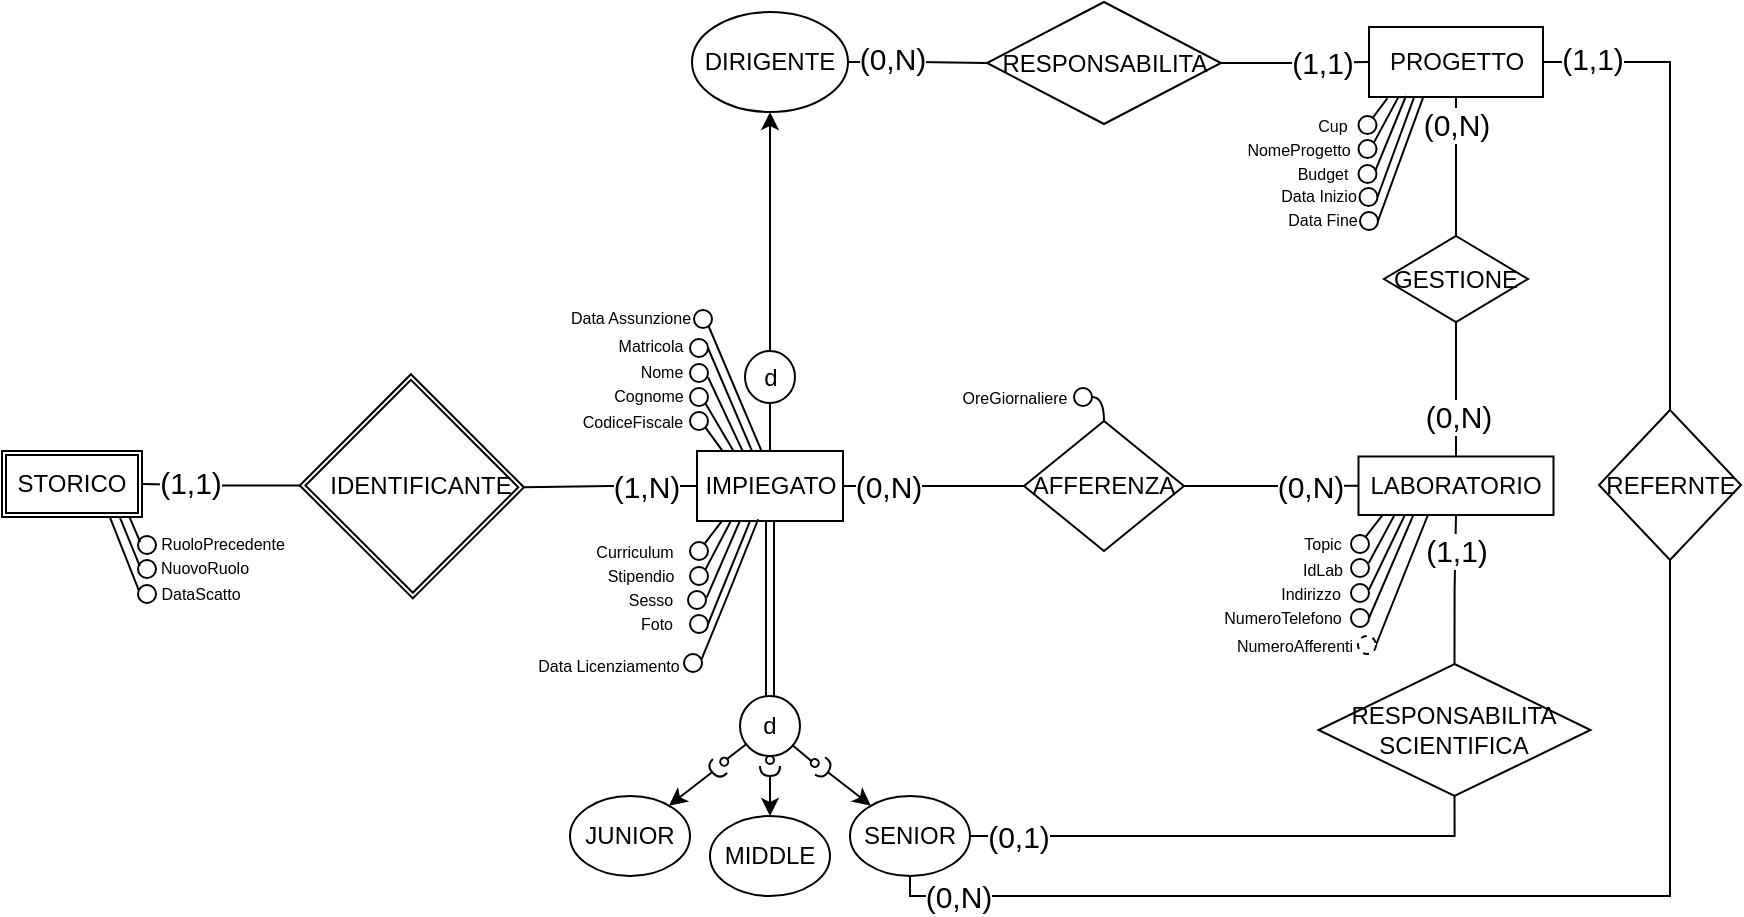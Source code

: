<mxfile version="20.8.16" type="device"><diagram name="Pagina-1" id="U4WrI6fNyZuZjrdjDLC1"><mxGraphModel dx="934" dy="598" grid="0" gridSize="10" guides="0" tooltips="1" connect="1" arrows="1" fold="1" page="1" pageScale="1" pageWidth="1654" pageHeight="2336" background="none" math="0" shadow="0"><root><mxCell id="0"/><mxCell id="1" parent="0"/><mxCell id="TmsTmUXtEc_PQenwjPBR-1" value="" style="edgeStyle=orthogonalEdgeStyle;rounded=0;orthogonalLoop=1;jettySize=auto;html=1;endArrow=none;endFill=0;exitX=0;exitY=0.5;exitDx=0;exitDy=0;labelBackgroundColor=none;fontColor=default;entryX=1;entryY=0;entryDx=0;entryDy=0;" parent="1" source="TmsTmUXtEc_PQenwjPBR-46" target="TmsTmUXtEc_PQenwjPBR-113" edge="1"><mxGeometry relative="1" as="geometry"><mxPoint x="684" y="574.5" as="sourcePoint"/><mxPoint x="594.963" y="575.917" as="targetPoint"/></mxGeometry></mxCell><mxCell id="sHf85adZFok0IFwnx5UR-2" value="&lt;font style=&quot;font-size: 15px;&quot;&gt;(1,N)&lt;/font&gt;" style="edgeLabel;html=1;align=center;verticalAlign=middle;resizable=0;points=[];" parent="TmsTmUXtEc_PQenwjPBR-1" vertex="1" connectable="0"><mxGeometry x="-0.414" relative="1" as="geometry"><mxPoint as="offset"/></mxGeometry></mxCell><mxCell id="TmsTmUXtEc_PQenwjPBR-3" value="" style="edgeStyle=orthogonalEdgeStyle;rounded=0;orthogonalLoop=1;jettySize=auto;html=1;endArrow=none;endFill=0;endSize=6;jumpStyle=none;align=center;exitX=1;exitY=0.5;exitDx=0;exitDy=0;labelBackgroundColor=none;fontColor=default;" parent="1" source="TmsTmUXtEc_PQenwjPBR-46" target="TmsTmUXtEc_PQenwjPBR-17" edge="1"><mxGeometry relative="1" as="geometry"><mxPoint x="764" y="574.5" as="sourcePoint"/></mxGeometry></mxCell><mxCell id="sHf85adZFok0IFwnx5UR-3" value="&lt;font style=&quot;font-size: 15px;&quot;&gt;(0,N)&lt;/font&gt;" style="edgeLabel;html=1;align=center;verticalAlign=middle;resizable=0;points=[];" parent="TmsTmUXtEc_PQenwjPBR-3" vertex="1" connectable="0"><mxGeometry x="-0.58" y="1" relative="1" as="geometry"><mxPoint x="3" y="1" as="offset"/></mxGeometry></mxCell><mxCell id="TmsTmUXtEc_PQenwjPBR-5" value="" style="edgeStyle=orthogonalEdgeStyle;rounded=0;orthogonalLoop=1;jettySize=auto;html=1;endArrow=none;endFill=0;exitX=0.5;exitY=0;exitDx=0;exitDy=0;labelBackgroundColor=none;fontColor=default;" parent="1" source="TmsTmUXtEc_PQenwjPBR-47" target="TmsTmUXtEc_PQenwjPBR-26" edge="1"><mxGeometry relative="1" as="geometry"><mxPoint x="1067" y="540.5" as="sourcePoint"/></mxGeometry></mxCell><mxCell id="B2pStf6uUCOA6cXlNcLJ-6" value="(0,N)" style="edgeLabel;html=1;align=center;verticalAlign=middle;resizable=0;points=[];fontSize=15;" parent="TmsTmUXtEc_PQenwjPBR-5" vertex="1" connectable="0"><mxGeometry x="-0.381" y="-1" relative="1" as="geometry"><mxPoint as="offset"/></mxGeometry></mxCell><mxCell id="TmsTmUXtEc_PQenwjPBR-6" value="" style="edgeStyle=orthogonalEdgeStyle;rounded=0;orthogonalLoop=1;jettySize=auto;html=1;endArrow=none;endFill=0;startArrow=none;startFill=0;shape=link;entryX=0.5;entryY=1;entryDx=0;entryDy=0;labelBackgroundColor=none;fontColor=default;" parent="1" source="TmsTmUXtEc_PQenwjPBR-9" target="TmsTmUXtEc_PQenwjPBR-46" edge="1"><mxGeometry relative="1" as="geometry"><mxPoint x="724" y="604.5" as="targetPoint"/></mxGeometry></mxCell><mxCell id="TmsTmUXtEc_PQenwjPBR-7" value="" style="rounded=0;orthogonalLoop=1;jettySize=auto;html=1;entryX=0;entryY=0.5;entryDx=0;entryDy=0;entryPerimeter=0;endArrow=none;endFill=0;labelBackgroundColor=none;fontColor=default;" parent="1" source="TmsTmUXtEc_PQenwjPBR-9" target="TmsTmUXtEc_PQenwjPBR-19" edge="1"><mxGeometry relative="1" as="geometry"/></mxCell><mxCell id="TmsTmUXtEc_PQenwjPBR-8" value="" style="rounded=0;orthogonalLoop=1;jettySize=auto;html=1;entryX=0;entryY=0.5;entryDx=0;entryDy=0;entryPerimeter=0;endArrow=none;endFill=0;labelBackgroundColor=none;fontColor=default;" parent="1" source="TmsTmUXtEc_PQenwjPBR-9" target="TmsTmUXtEc_PQenwjPBR-21" edge="1"><mxGeometry relative="1" as="geometry"/></mxCell><mxCell id="TmsTmUXtEc_PQenwjPBR-9" value="d" style="ellipse;whiteSpace=wrap;html=1;rounded=0;labelBackgroundColor=none;" parent="1" vertex="1"><mxGeometry x="709" y="681" width="30" height="30" as="geometry"/></mxCell><mxCell id="TmsTmUXtEc_PQenwjPBR-10" value="JUNIOR" style="ellipse;whiteSpace=wrap;html=1;rounded=0;labelBackgroundColor=none;" parent="1" vertex="1"><mxGeometry x="624" y="731" width="60" height="40" as="geometry"/></mxCell><mxCell id="TmsTmUXtEc_PQenwjPBR-11" value="MIDDLE" style="ellipse;whiteSpace=wrap;html=1;rounded=0;labelBackgroundColor=none;" parent="1" vertex="1"><mxGeometry x="694" y="741" width="60" height="40" as="geometry"/></mxCell><mxCell id="TmsTmUXtEc_PQenwjPBR-12" value="SENIOR" style="ellipse;whiteSpace=wrap;html=1;rounded=0;labelBackgroundColor=none;" parent="1" vertex="1"><mxGeometry x="764" y="731" width="60" height="40" as="geometry"/></mxCell><mxCell id="TmsTmUXtEc_PQenwjPBR-13" value="" style="edgeStyle=orthogonalEdgeStyle;rounded=0;orthogonalLoop=1;jettySize=auto;html=1;endArrow=none;endFill=0;entryX=1;entryY=0.5;entryDx=0;entryDy=0;labelBackgroundColor=none;fontColor=default;exitX=0;exitY=1;exitDx=0;exitDy=0;" parent="1" source="TmsTmUXtEc_PQenwjPBR-113" target="TmsTmUXtEc_PQenwjPBR-112" edge="1"><mxGeometry relative="1" as="geometry"><mxPoint x="433.0" y="576" as="targetPoint"/><mxPoint x="525.037" y="575.917" as="sourcePoint"/></mxGeometry></mxCell><mxCell id="sHf85adZFok0IFwnx5UR-1" value="&lt;font style=&quot;font-size: 15px;&quot;&gt;(1,1)&lt;/font&gt;" style="edgeLabel;html=1;align=center;verticalAlign=middle;resizable=0;points=[];" parent="TmsTmUXtEc_PQenwjPBR-13" vertex="1" connectable="0"><mxGeometry x="0.405" y="-1" relative="1" as="geometry"><mxPoint as="offset"/></mxGeometry></mxCell><mxCell id="TmsTmUXtEc_PQenwjPBR-15" value="" style="edgeStyle=orthogonalEdgeStyle;rounded=0;orthogonalLoop=1;jettySize=auto;html=1;endArrow=none;endFill=0;entryX=0;entryY=0.5;entryDx=0;entryDy=0;exitX=1;exitY=0.5;exitDx=0;exitDy=0;labelBackgroundColor=none;fontColor=default;" parent="1" source="TmsTmUXtEc_PQenwjPBR-17" target="TmsTmUXtEc_PQenwjPBR-47" edge="1"><mxGeometry relative="1" as="geometry"><mxPoint x="1063.5" y="575.5" as="targetPoint"/></mxGeometry></mxCell><mxCell id="TmsTmUXtEc_PQenwjPBR-16" value="(0,N)" style="edgeLabel;html=1;align=center;verticalAlign=middle;resizable=0;points=[];fontSize=15;" parent="TmsTmUXtEc_PQenwjPBR-15" vertex="1" connectable="0"><mxGeometry x="0.565" relative="1" as="geometry"><mxPoint x="-6" as="offset"/></mxGeometry></mxCell><mxCell id="TmsTmUXtEc_PQenwjPBR-17" value="AFFERENZA" style="rhombus;whiteSpace=wrap;html=1;rounded=0;labelBackgroundColor=none;" parent="1" vertex="1"><mxGeometry x="851" y="543.5" width="80" height="65" as="geometry"/></mxCell><mxCell id="TmsTmUXtEc_PQenwjPBR-18" value="" style="rounded=0;orthogonalLoop=1;jettySize=auto;html=1;labelBackgroundColor=none;fontColor=default;" parent="1" source="TmsTmUXtEc_PQenwjPBR-19" target="TmsTmUXtEc_PQenwjPBR-12" edge="1"><mxGeometry relative="1" as="geometry"/></mxCell><mxCell id="TmsTmUXtEc_PQenwjPBR-19" value="" style="shape=providedRequiredInterface;html=1;verticalLabelPosition=bottom;rotation=30;rounded=0;labelBackgroundColor=none;" parent="1" vertex="1"><mxGeometry x="744" y="711" width="10" height="10" as="geometry"/></mxCell><mxCell id="TmsTmUXtEc_PQenwjPBR-20" value="" style="rounded=0;orthogonalLoop=1;jettySize=auto;html=1;labelBackgroundColor=none;fontColor=default;" parent="1" source="TmsTmUXtEc_PQenwjPBR-21" target="TmsTmUXtEc_PQenwjPBR-10" edge="1"><mxGeometry relative="1" as="geometry"/></mxCell><mxCell id="TmsTmUXtEc_PQenwjPBR-21" value="" style="shape=providedRequiredInterface;html=1;verticalLabelPosition=bottom;rotation=135;rounded=0;labelBackgroundColor=none;" parent="1" vertex="1"><mxGeometry x="694" y="711" width="10" height="10" as="geometry"/></mxCell><mxCell id="TmsTmUXtEc_PQenwjPBR-22" value="" style="shape=providedRequiredInterface;html=1;verticalLabelPosition=bottom;rotation=90;rounded=0;labelBackgroundColor=none;" parent="1" vertex="1"><mxGeometry x="719" y="711" width="10" height="10" as="geometry"/></mxCell><mxCell id="TmsTmUXtEc_PQenwjPBR-23" value="" style="endArrow=none;html=1;rounded=0;entryX=0.5;entryY=1;entryDx=0;entryDy=0;exitX=0;exitY=0.5;exitDx=0;exitDy=0;exitPerimeter=0;labelBackgroundColor=none;fontColor=default;" parent="1" source="TmsTmUXtEc_PQenwjPBR-22" target="TmsTmUXtEc_PQenwjPBR-9" edge="1"><mxGeometry width="50" height="50" relative="1" as="geometry"><mxPoint x="704" y="791" as="sourcePoint"/><mxPoint x="754" y="741" as="targetPoint"/></mxGeometry></mxCell><mxCell id="TmsTmUXtEc_PQenwjPBR-24" value="" style="endArrow=classic;html=1;rounded=0;exitX=1;exitY=0.5;exitDx=0;exitDy=0;exitPerimeter=0;entryX=0.5;entryY=0;entryDx=0;entryDy=0;labelBackgroundColor=none;fontColor=default;" parent="1" source="TmsTmUXtEc_PQenwjPBR-22" target="TmsTmUXtEc_PQenwjPBR-11" edge="1"><mxGeometry width="50" height="50" relative="1" as="geometry"><mxPoint x="704" y="791" as="sourcePoint"/><mxPoint x="754" y="741" as="targetPoint"/></mxGeometry></mxCell><mxCell id="TmsTmUXtEc_PQenwjPBR-25" value="" style="edgeStyle=orthogonalEdgeStyle;rounded=0;orthogonalLoop=1;jettySize=auto;html=1;endArrow=none;endFill=0;entryX=0.5;entryY=1;entryDx=0;entryDy=0;labelBackgroundColor=none;fontColor=default;" parent="1" source="TmsTmUXtEc_PQenwjPBR-26" target="TmsTmUXtEc_PQenwjPBR-48" edge="1"><mxGeometry relative="1" as="geometry"><mxPoint x="1067" y="395" as="targetPoint"/></mxGeometry></mxCell><mxCell id="B2pStf6uUCOA6cXlNcLJ-3" value="(0,N)" style="edgeLabel;html=1;align=center;verticalAlign=middle;resizable=0;points=[];fontSize=15;" parent="TmsTmUXtEc_PQenwjPBR-25" vertex="1" connectable="0"><mxGeometry x="0.606" relative="1" as="geometry"><mxPoint as="offset"/></mxGeometry></mxCell><mxCell id="TmsTmUXtEc_PQenwjPBR-26" value="GESTIONE" style="rhombus;whiteSpace=wrap;html=1;rounded=0;labelBackgroundColor=none;" parent="1" vertex="1"><mxGeometry x="1031" y="451" width="72" height="43" as="geometry"/></mxCell><mxCell id="TmsTmUXtEc_PQenwjPBR-27" value="" style="edgeStyle=orthogonalEdgeStyle;orthogonalLoop=1;jettySize=auto;html=1;rounded=0;labelBackgroundColor=none;fontColor=default;" parent="1" source="TmsTmUXtEc_PQenwjPBR-28" target="TmsTmUXtEc_PQenwjPBR-32" edge="1"><mxGeometry relative="1" as="geometry"/></mxCell><mxCell id="TmsTmUXtEc_PQenwjPBR-28" value="d" style="ellipse;whiteSpace=wrap;html=1;rounded=0;labelBackgroundColor=none;" parent="1" vertex="1"><mxGeometry x="711.5" y="508.5" width="25" height="26" as="geometry"/></mxCell><mxCell id="TmsTmUXtEc_PQenwjPBR-29" value="" style="endArrow=none;html=1;exitX=0.5;exitY=0;exitDx=0;exitDy=0;entryX=0.5;entryY=1;entryDx=0;entryDy=0;rounded=0;labelBackgroundColor=none;fontColor=default;" parent="1" source="TmsTmUXtEc_PQenwjPBR-46" target="TmsTmUXtEc_PQenwjPBR-28" edge="1"><mxGeometry width="50" height="50" relative="1" as="geometry"><mxPoint x="724" y="544.5" as="sourcePoint"/><mxPoint x="811" y="459.5" as="targetPoint"/></mxGeometry></mxCell><mxCell id="TmsTmUXtEc_PQenwjPBR-30" value="" style="edgeStyle=orthogonalEdgeStyle;orthogonalLoop=1;jettySize=auto;html=1;endArrow=none;endFill=0;rounded=0;labelBackgroundColor=none;fontColor=default;" parent="1" source="TmsTmUXtEc_PQenwjPBR-32" target="TmsTmUXtEc_PQenwjPBR-35" edge="1"><mxGeometry relative="1" as="geometry"/></mxCell><mxCell id="TmsTmUXtEc_PQenwjPBR-31" value="(0,N)" style="edgeLabel;html=1;align=center;verticalAlign=middle;resizable=0;points=[];fontSize=15;" parent="TmsTmUXtEc_PQenwjPBR-30" vertex="1" connectable="0"><mxGeometry x="-0.792" y="2" relative="1" as="geometry"><mxPoint x="14" as="offset"/></mxGeometry></mxCell><mxCell id="TmsTmUXtEc_PQenwjPBR-32" value="DIRIGENTE" style="ellipse;whiteSpace=wrap;html=1;rounded=0;labelBackgroundColor=none;" parent="1" vertex="1"><mxGeometry x="685" y="339" width="78" height="50" as="geometry"/></mxCell><mxCell id="TmsTmUXtEc_PQenwjPBR-33" value="" style="edgeStyle=orthogonalEdgeStyle;orthogonalLoop=1;jettySize=auto;html=1;endArrow=none;endFill=0;entryX=0;entryY=0.5;entryDx=0;entryDy=0;rounded=0;labelBackgroundColor=none;fontColor=default;" parent="1" source="TmsTmUXtEc_PQenwjPBR-35" target="TmsTmUXtEc_PQenwjPBR-48" edge="1"><mxGeometry relative="1" as="geometry"><mxPoint x="1068.5" y="365" as="targetPoint"/></mxGeometry></mxCell><mxCell id="TmsTmUXtEc_PQenwjPBR-34" value="(1,1)" style="edgeLabel;html=1;align=center;verticalAlign=middle;resizable=0;points=[];fontSize=15;" parent="TmsTmUXtEc_PQenwjPBR-33" vertex="1" connectable="0"><mxGeometry x="0.546" y="1" relative="1" as="geometry"><mxPoint x="-7" y="1" as="offset"/></mxGeometry></mxCell><mxCell id="TmsTmUXtEc_PQenwjPBR-35" value="RESPONSABILITA" style="rhombus;whiteSpace=wrap;html=1;rounded=0;labelBackgroundColor=none;" parent="1" vertex="1"><mxGeometry x="832.5" y="334" width="117" height="61" as="geometry"/></mxCell><mxCell id="TmsTmUXtEc_PQenwjPBR-36" value="REFERNTE" style="rhombus;whiteSpace=wrap;html=1;rounded=0;labelBackgroundColor=none;" parent="1" vertex="1"><mxGeometry x="1138.5" y="538" width="71" height="75" as="geometry"/></mxCell><mxCell id="TmsTmUXtEc_PQenwjPBR-37" value="" style="endArrow=none;html=1;exitX=0.5;exitY=1;exitDx=0;exitDy=0;entryX=0.5;entryY=1;entryDx=0;entryDy=0;edgeStyle=orthogonalEdgeStyle;rounded=0;labelBackgroundColor=none;fontColor=default;" parent="1" source="TmsTmUXtEc_PQenwjPBR-12" target="TmsTmUXtEc_PQenwjPBR-36" edge="1"><mxGeometry width="50" height="50" relative="1" as="geometry"><mxPoint x="825" y="761.5" as="sourcePoint"/><mxPoint x="875" y="711.5" as="targetPoint"/></mxGeometry></mxCell><mxCell id="TmsTmUXtEc_PQenwjPBR-38" value="(0,N)" style="edgeLabel;html=1;align=center;verticalAlign=middle;resizable=0;points=[];fontSize=15;" parent="TmsTmUXtEc_PQenwjPBR-37" vertex="1" connectable="0"><mxGeometry x="-0.904" y="1" relative="1" as="geometry"><mxPoint x="7" y="1" as="offset"/></mxGeometry></mxCell><mxCell id="TmsTmUXtEc_PQenwjPBR-39" value="" style="endArrow=none;html=1;exitX=0.5;exitY=0;exitDx=0;exitDy=0;entryX=1;entryY=0.5;entryDx=0;entryDy=0;edgeStyle=orthogonalEdgeStyle;rounded=0;labelBackgroundColor=none;fontColor=default;" parent="1" source="TmsTmUXtEc_PQenwjPBR-36" target="TmsTmUXtEc_PQenwjPBR-48" edge="1"><mxGeometry width="50" height="50" relative="1" as="geometry"><mxPoint x="1175" y="471.5" as="sourcePoint"/><mxPoint x="1107" y="345.5" as="targetPoint"/></mxGeometry></mxCell><mxCell id="TmsTmUXtEc_PQenwjPBR-40" value="(1,1)" style="edgeLabel;html=1;align=center;verticalAlign=middle;resizable=0;points=[];fontSize=15;" parent="TmsTmUXtEc_PQenwjPBR-39" vertex="1" connectable="0"><mxGeometry x="0.884" y="-1" relative="1" as="geometry"><mxPoint x="10" y="-1" as="offset"/></mxGeometry></mxCell><mxCell id="TmsTmUXtEc_PQenwjPBR-41" value="" style="endArrow=none;html=1;exitX=1;exitY=0.5;exitDx=0;exitDy=0;entryX=0.5;entryY=1;entryDx=0;entryDy=0;edgeStyle=orthogonalEdgeStyle;rounded=0;labelBackgroundColor=none;fontColor=default;" parent="1" source="TmsTmUXtEc_PQenwjPBR-12" target="TmsTmUXtEc_PQenwjPBR-43" edge="1"><mxGeometry width="50" height="50" relative="1" as="geometry"><mxPoint x="938" y="733" as="sourcePoint"/><mxPoint x="982" y="748" as="targetPoint"/></mxGeometry></mxCell><mxCell id="TmsTmUXtEc_PQenwjPBR-42" value="(0,1)" style="edgeLabel;html=1;align=center;verticalAlign=middle;resizable=0;points=[];fontSize=15;" parent="TmsTmUXtEc_PQenwjPBR-41" vertex="1" connectable="0"><mxGeometry x="-0.898" y="-2" relative="1" as="geometry"><mxPoint x="10" y="-2" as="offset"/></mxGeometry></mxCell><mxCell id="TmsTmUXtEc_PQenwjPBR-43" value="RESPONSABILITA&lt;br&gt;SCIENTIFICA" style="rhombus;whiteSpace=wrap;html=1;rounded=0;labelBackgroundColor=none;" parent="1" vertex="1"><mxGeometry x="998.25" y="665" width="136" height="66" as="geometry"/></mxCell><mxCell id="TmsTmUXtEc_PQenwjPBR-44" value="" style="endArrow=none;html=1;entryX=0.5;entryY=1;entryDx=0;entryDy=0;exitX=0.5;exitY=0;exitDx=0;exitDy=0;edgeStyle=orthogonalEdgeStyle;rounded=0;labelBackgroundColor=none;fontColor=default;" parent="1" source="TmsTmUXtEc_PQenwjPBR-43" target="TmsTmUXtEc_PQenwjPBR-47" edge="1"><mxGeometry width="50" height="50" relative="1" as="geometry"><mxPoint x="927" y="704.5" as="sourcePoint"/><mxPoint x="1067" y="610.5" as="targetPoint"/></mxGeometry></mxCell><mxCell id="B2pStf6uUCOA6cXlNcLJ-5" value="(1,1)" style="edgeLabel;html=1;align=center;verticalAlign=middle;resizable=0;points=[];fontSize=15;" parent="TmsTmUXtEc_PQenwjPBR-44" vertex="1" connectable="0"><mxGeometry x="0.542" relative="1" as="geometry"><mxPoint as="offset"/></mxGeometry></mxCell><mxCell id="TmsTmUXtEc_PQenwjPBR-46" value="IMPIEGATO" style="rounded=0;whiteSpace=wrap;html=1;labelBackgroundColor=none;" parent="1" vertex="1"><mxGeometry x="687.5" y="558.5" width="73" height="35" as="geometry"/></mxCell><mxCell id="TmsTmUXtEc_PQenwjPBR-47" value="LABORATORIO" style="rounded=0;whiteSpace=wrap;html=1;labelBackgroundColor=none;" parent="1" vertex="1"><mxGeometry x="1018.25" y="561.25" width="97.5" height="29.25" as="geometry"/></mxCell><mxCell id="TmsTmUXtEc_PQenwjPBR-48" value="PROGETTO" style="rounded=0;whiteSpace=wrap;html=1;labelBackgroundColor=none;" parent="1" vertex="1"><mxGeometry x="1023.5" y="346.5" width="87" height="35" as="geometry"/></mxCell><mxCell id="TmsTmUXtEc_PQenwjPBR-49" value="" style="ellipse;whiteSpace=wrap;html=1;" parent="1" vertex="1"><mxGeometry x="684" y="604" width="9" height="9" as="geometry"/></mxCell><mxCell id="TmsTmUXtEc_PQenwjPBR-50" value="" style="ellipse;whiteSpace=wrap;html=1;" parent="1" vertex="1"><mxGeometry x="684" y="616.5" width="9" height="9" as="geometry"/></mxCell><mxCell id="TmsTmUXtEc_PQenwjPBR-51" value="" style="ellipse;whiteSpace=wrap;html=1;" parent="1" vertex="1"><mxGeometry x="683" y="628.5" width="9" height="9" as="geometry"/></mxCell><mxCell id="TmsTmUXtEc_PQenwjPBR-52" value="" style="ellipse;whiteSpace=wrap;html=1;" parent="1" vertex="1"><mxGeometry x="684" y="640.5" width="9" height="9" as="geometry"/></mxCell><mxCell id="TmsTmUXtEc_PQenwjPBR-53" value="" style="ellipse;whiteSpace=wrap;html=1;" parent="1" vertex="1"><mxGeometry x="684" y="502.5" width="9" height="9" as="geometry"/></mxCell><mxCell id="TmsTmUXtEc_PQenwjPBR-54" value="" style="ellipse;whiteSpace=wrap;html=1;" parent="1" vertex="1"><mxGeometry x="684" y="515" width="9" height="9" as="geometry"/></mxCell><mxCell id="TmsTmUXtEc_PQenwjPBR-55" value="" style="ellipse;whiteSpace=wrap;html=1;" parent="1" vertex="1"><mxGeometry x="684" y="527" width="9" height="9" as="geometry"/></mxCell><mxCell id="TmsTmUXtEc_PQenwjPBR-56" value="" style="ellipse;whiteSpace=wrap;html=1;" parent="1" vertex="1"><mxGeometry x="684" y="539" width="9" height="9" as="geometry"/></mxCell><mxCell id="TmsTmUXtEc_PQenwjPBR-57" value="" style="endArrow=none;html=1;rounded=0;entryX=0.174;entryY=0.99;entryDx=0;entryDy=0;entryPerimeter=0;" parent="1" source="TmsTmUXtEc_PQenwjPBR-49" target="TmsTmUXtEc_PQenwjPBR-46" edge="1"><mxGeometry width="50" height="50" relative="1" as="geometry"><mxPoint x="693" y="658.5" as="sourcePoint"/><mxPoint x="763.711" y="608.5" as="targetPoint"/></mxGeometry></mxCell><mxCell id="TmsTmUXtEc_PQenwjPBR-58" value="" style="endArrow=none;html=1;rounded=0;exitX=1;exitY=0;exitDx=0;exitDy=0;entryX=0.23;entryY=1.007;entryDx=0;entryDy=0;entryPerimeter=0;" parent="1" source="TmsTmUXtEc_PQenwjPBR-50" target="TmsTmUXtEc_PQenwjPBR-46" edge="1"><mxGeometry width="50" height="50" relative="1" as="geometry"><mxPoint x="704" y="623.5" as="sourcePoint"/><mxPoint x="754" y="573.5" as="targetPoint"/></mxGeometry></mxCell><mxCell id="TmsTmUXtEc_PQenwjPBR-59" value="" style="endArrow=none;html=1;rounded=0;exitX=1.035;exitY=0.368;exitDx=0;exitDy=0;exitPerimeter=0;entryX=0.293;entryY=1.001;entryDx=0;entryDy=0;entryPerimeter=0;" parent="1" source="TmsTmUXtEc_PQenwjPBR-51" target="TmsTmUXtEc_PQenwjPBR-46" edge="1"><mxGeometry width="50" height="50" relative="1" as="geometry"><mxPoint x="704" y="623.5" as="sourcePoint"/><mxPoint x="754" y="573.5" as="targetPoint"/></mxGeometry></mxCell><mxCell id="TmsTmUXtEc_PQenwjPBR-60" value="" style="endArrow=none;html=1;rounded=0;exitX=1;exitY=0.5;exitDx=0;exitDy=0;entryX=0.366;entryY=0.987;entryDx=0;entryDy=0;entryPerimeter=0;" parent="1" source="TmsTmUXtEc_PQenwjPBR-52" target="TmsTmUXtEc_PQenwjPBR-46" edge="1"><mxGeometry width="50" height="50" relative="1" as="geometry"><mxPoint x="692" y="624.5" as="sourcePoint"/><mxPoint x="742" y="574.5" as="targetPoint"/></mxGeometry></mxCell><mxCell id="TmsTmUXtEc_PQenwjPBR-61" value="" style="endArrow=none;html=1;rounded=0;exitX=0.172;exitY=-0.01;exitDx=0;exitDy=0;exitPerimeter=0;entryX=1;entryY=1;entryDx=0;entryDy=0;" parent="1" source="TmsTmUXtEc_PQenwjPBR-46" target="TmsTmUXtEc_PQenwjPBR-56" edge="1"><mxGeometry width="50" height="50" relative="1" as="geometry"><mxPoint x="692" y="571.5" as="sourcePoint"/><mxPoint x="742" y="521.5" as="targetPoint"/></mxGeometry></mxCell><mxCell id="TmsTmUXtEc_PQenwjPBR-62" value="" style="endArrow=none;html=1;rounded=0;exitX=1;exitY=1;exitDx=0;exitDy=0;entryX=0.25;entryY=0;entryDx=0;entryDy=0;" parent="1" source="TmsTmUXtEc_PQenwjPBR-55" target="TmsTmUXtEc_PQenwjPBR-46" edge="1"><mxGeometry width="50" height="50" relative="1" as="geometry"><mxPoint x="688" y="575.5" as="sourcePoint"/><mxPoint x="706" y="555.5" as="targetPoint"/></mxGeometry></mxCell><mxCell id="TmsTmUXtEc_PQenwjPBR-63" value="" style="endArrow=none;html=1;rounded=0;entryX=0.311;entryY=-0.006;entryDx=0;entryDy=0;entryPerimeter=0;exitX=1.003;exitY=0.738;exitDx=0;exitDy=0;exitPerimeter=0;" parent="1" source="TmsTmUXtEc_PQenwjPBR-54" target="TmsTmUXtEc_PQenwjPBR-46" edge="1"><mxGeometry width="50" height="50" relative="1" as="geometry"><mxPoint x="693" y="569.5" as="sourcePoint"/><mxPoint x="763.711" y="519.5" as="targetPoint"/></mxGeometry></mxCell><mxCell id="TmsTmUXtEc_PQenwjPBR-64" value="" style="endArrow=none;html=1;rounded=0;entryX=0.378;entryY=0.006;entryDx=0;entryDy=0;entryPerimeter=0;exitX=1;exitY=0.5;exitDx=0;exitDy=0;" parent="1" source="TmsTmUXtEc_PQenwjPBR-53" target="TmsTmUXtEc_PQenwjPBR-46" edge="1"><mxGeometry width="50" height="50" relative="1" as="geometry"><mxPoint x="693" y="557" as="sourcePoint"/><mxPoint x="763.711" y="507" as="targetPoint"/></mxGeometry></mxCell><mxCell id="TmsTmUXtEc_PQenwjPBR-65" value="&lt;font style=&quot;font-size: 8px;&quot;&gt;Nome&lt;/font&gt;" style="text;html=1;strokeColor=none;fillColor=none;align=center;verticalAlign=middle;whiteSpace=wrap;rounded=0;fontSize=10;" parent="1" vertex="1"><mxGeometry x="650" y="510" width="40" height="15" as="geometry"/></mxCell><mxCell id="TmsTmUXtEc_PQenwjPBR-66" value="Cognome" style="text;html=1;align=center;verticalAlign=middle;resizable=0;points=[];autosize=1;strokeColor=none;fillColor=none;fontSize=8;" parent="1" vertex="1"><mxGeometry x="636" y="520" width="53" height="22" as="geometry"/></mxCell><mxCell id="TmsTmUXtEc_PQenwjPBR-67" value="CodiceFiscale" style="text;html=1;align=center;verticalAlign=middle;resizable=0;points=[];autosize=1;strokeColor=none;fillColor=none;fontSize=8;" parent="1" vertex="1"><mxGeometry x="621" y="533" width="68" height="22" as="geometry"/></mxCell><mxCell id="TmsTmUXtEc_PQenwjPBR-69" value="Curriculum" style="text;html=1;align=center;verticalAlign=middle;resizable=0;points=[];autosize=1;strokeColor=none;fillColor=none;fontSize=8;" parent="1" vertex="1"><mxGeometry x="627" y="597.5" width="57" height="22" as="geometry"/></mxCell><mxCell id="TmsTmUXtEc_PQenwjPBR-70" value="Stipendio" style="text;html=1;align=center;verticalAlign=middle;resizable=0;points=[];autosize=1;strokeColor=none;fillColor=none;fontSize=8;" parent="1" vertex="1"><mxGeometry x="633" y="610" width="51" height="22" as="geometry"/></mxCell><mxCell id="TmsTmUXtEc_PQenwjPBR-71" value="Sesso" style="text;html=1;align=center;verticalAlign=middle;resizable=0;points=[];autosize=1;strokeColor=none;fillColor=none;fontSize=8;" parent="1" vertex="1"><mxGeometry x="644" y="622" width="40" height="22" as="geometry"/></mxCell><mxCell id="TmsTmUXtEc_PQenwjPBR-72" value="Foto" style="text;html=1;align=center;verticalAlign=middle;resizable=0;points=[];autosize=1;strokeColor=none;fillColor=none;fontSize=8;" parent="1" vertex="1"><mxGeometry x="650" y="634" width="34" height="22" as="geometry"/></mxCell><mxCell id="TmsTmUXtEc_PQenwjPBR-82" value="" style="ellipse;whiteSpace=wrap;html=1;" parent="1" vertex="1"><mxGeometry x="408" y="625.5" width="9" height="9" as="geometry"/></mxCell><mxCell id="TmsTmUXtEc_PQenwjPBR-84" value="" style="ellipse;whiteSpace=wrap;html=1;" parent="1" vertex="1"><mxGeometry x="408" y="601" width="9" height="9" as="geometry"/></mxCell><mxCell id="TmsTmUXtEc_PQenwjPBR-85" value="" style="ellipse;whiteSpace=wrap;html=1;" parent="1" vertex="1"><mxGeometry x="408" y="613" width="9" height="9" as="geometry"/></mxCell><mxCell id="TmsTmUXtEc_PQenwjPBR-88" value="" style="endArrow=none;html=1;rounded=0;fontSize=8;exitX=0.123;exitY=0.336;exitDx=0;exitDy=0;exitPerimeter=0;entryX=0.91;entryY=0.997;entryDx=0;entryDy=0;entryPerimeter=0;" parent="1" source="TmsTmUXtEc_PQenwjPBR-84" target="TmsTmUXtEc_PQenwjPBR-112" edge="1"><mxGeometry width="50" height="50" relative="1" as="geometry"><mxPoint x="420" y="622.5" as="sourcePoint"/><mxPoint x="402.344" y="591.808" as="targetPoint"/></mxGeometry></mxCell><mxCell id="TmsTmUXtEc_PQenwjPBR-89" value="" style="endArrow=none;html=1;rounded=0;fontSize=8;exitX=0.099;exitY=0.336;exitDx=0;exitDy=0;exitPerimeter=0;entryX=0.834;entryY=0.964;entryDx=0;entryDy=0;entryPerimeter=0;" parent="1" source="TmsTmUXtEc_PQenwjPBR-85" target="TmsTmUXtEc_PQenwjPBR-112" edge="1"><mxGeometry width="50" height="50" relative="1" as="geometry"><mxPoint x="337.289" y="667.5" as="sourcePoint"/><mxPoint x="394" y="594.5" as="targetPoint"/></mxGeometry></mxCell><mxCell id="TmsTmUXtEc_PQenwjPBR-92" value="RuoloPrecedente" style="text;html=1;align=center;verticalAlign=middle;resizable=0;points=[];autosize=1;strokeColor=none;fillColor=none;fontSize=8;" parent="1" vertex="1"><mxGeometry x="410" y="594" width="80" height="22" as="geometry"/></mxCell><mxCell id="TmsTmUXtEc_PQenwjPBR-94" value="" style="ellipse;whiteSpace=wrap;html=1;" parent="1" vertex="1"><mxGeometry x="1014.5" y="600.5" width="9" height="9" as="geometry"/></mxCell><mxCell id="TmsTmUXtEc_PQenwjPBR-95" value="" style="ellipse;whiteSpace=wrap;html=1;" parent="1" vertex="1"><mxGeometry x="1014.5" y="612.5" width="9" height="9" as="geometry"/></mxCell><mxCell id="TmsTmUXtEc_PQenwjPBR-96" value="" style="ellipse;whiteSpace=wrap;html=1;" parent="1" vertex="1"><mxGeometry x="1014.5" y="625" width="9" height="9" as="geometry"/></mxCell><mxCell id="TmsTmUXtEc_PQenwjPBR-97" value="" style="endArrow=none;html=1;rounded=0;fontSize=8;entryX=0.121;entryY=1.011;entryDx=0;entryDy=0;entryPerimeter=0;" parent="1" source="TmsTmUXtEc_PQenwjPBR-94" target="TmsTmUXtEc_PQenwjPBR-47" edge="1"><mxGeometry width="50" height="50" relative="1" as="geometry"><mxPoint x="1023.5" y="655" as="sourcePoint"/><mxPoint x="1094.211" y="605" as="targetPoint"/></mxGeometry></mxCell><mxCell id="TmsTmUXtEc_PQenwjPBR-98" value="" style="endArrow=none;html=1;rounded=0;fontSize=8;entryX=0.185;entryY=0.998;entryDx=0;entryDy=0;entryPerimeter=0;exitX=0.985;exitY=0.219;exitDx=0;exitDy=0;exitPerimeter=0;" parent="1" source="TmsTmUXtEc_PQenwjPBR-95" target="TmsTmUXtEc_PQenwjPBR-47" edge="1"><mxGeometry width="50" height="50" relative="1" as="geometry"><mxPoint x="1023.5" y="667" as="sourcePoint"/><mxPoint x="1094.211" y="617" as="targetPoint"/></mxGeometry></mxCell><mxCell id="TmsTmUXtEc_PQenwjPBR-99" value="" style="endArrow=none;html=1;rounded=0;fontSize=8;entryX=0.236;entryY=1.012;entryDx=0;entryDy=0;entryPerimeter=0;exitX=1;exitY=0.312;exitDx=0;exitDy=0;exitPerimeter=0;" parent="1" source="TmsTmUXtEc_PQenwjPBR-96" target="TmsTmUXtEc_PQenwjPBR-47" edge="1"><mxGeometry width="50" height="50" relative="1" as="geometry"><mxPoint x="1023.5" y="679.5" as="sourcePoint"/><mxPoint x="1094.211" y="629.5" as="targetPoint"/></mxGeometry></mxCell><mxCell id="TmsTmUXtEc_PQenwjPBR-100" value="Topic" style="text;html=1;align=center;verticalAlign=middle;resizable=0;points=[];autosize=1;strokeColor=none;fillColor=none;fontSize=8;" parent="1" vertex="1"><mxGeometry x="981.25" y="594" width="37" height="22" as="geometry"/></mxCell><mxCell id="TmsTmUXtEc_PQenwjPBR-101" value="IdLab" style="text;html=1;align=center;verticalAlign=middle;resizable=0;points=[];autosize=1;strokeColor=none;fillColor=none;fontSize=8;" parent="1" vertex="1"><mxGeometry x="980.75" y="606.5" width="38" height="22" as="geometry"/></mxCell><mxCell id="TmsTmUXtEc_PQenwjPBR-102" value="Indirizzo" style="text;html=1;align=center;verticalAlign=middle;resizable=0;points=[];autosize=1;strokeColor=none;fillColor=none;fontSize=8;" parent="1" vertex="1"><mxGeometry x="970.25" y="618.5" width="48" height="22" as="geometry"/></mxCell><mxCell id="TmsTmUXtEc_PQenwjPBR-103" value="" style="ellipse;whiteSpace=wrap;html=1;" parent="1" vertex="1"><mxGeometry x="1018.25" y="391" width="9" height="9" as="geometry"/></mxCell><mxCell id="TmsTmUXtEc_PQenwjPBR-104" value="" style="ellipse;whiteSpace=wrap;html=1;" parent="1" vertex="1"><mxGeometry x="1018.25" y="403" width="9" height="9" as="geometry"/></mxCell><mxCell id="TmsTmUXtEc_PQenwjPBR-105" value="" style="ellipse;whiteSpace=wrap;html=1;" parent="1" vertex="1"><mxGeometry x="1018.25" y="415.5" width="9" height="9" as="geometry"/></mxCell><mxCell id="TmsTmUXtEc_PQenwjPBR-106" value="" style="endArrow=none;html=1;rounded=0;fontSize=8;entryX=0.106;entryY=1.016;entryDx=0;entryDy=0;entryPerimeter=0;" parent="1" source="TmsTmUXtEc_PQenwjPBR-103" target="TmsTmUXtEc_PQenwjPBR-48" edge="1"><mxGeometry width="50" height="50" relative="1" as="geometry"><mxPoint x="1027.25" y="443.5" as="sourcePoint"/><mxPoint x="1097.961" y="393.5" as="targetPoint"/></mxGeometry></mxCell><mxCell id="TmsTmUXtEc_PQenwjPBR-107" value="" style="endArrow=none;html=1;rounded=0;fontSize=8;entryX=0.169;entryY=1.002;entryDx=0;entryDy=0;entryPerimeter=0;exitX=1;exitY=0;exitDx=0;exitDy=0;" parent="1" source="TmsTmUXtEc_PQenwjPBR-104" target="TmsTmUXtEc_PQenwjPBR-48" edge="1"><mxGeometry width="50" height="50" relative="1" as="geometry"><mxPoint x="1027.25" y="457.5" as="sourcePoint"/><mxPoint x="1097.961" y="407.5" as="targetPoint"/></mxGeometry></mxCell><mxCell id="TmsTmUXtEc_PQenwjPBR-108" value="" style="endArrow=none;html=1;rounded=0;fontSize=8;exitX=0.929;exitY=0.321;exitDx=0;exitDy=0;exitPerimeter=0;" parent="1" source="TmsTmUXtEc_PQenwjPBR-105" edge="1"><mxGeometry width="50" height="50" relative="1" as="geometry"><mxPoint x="1027.25" y="470" as="sourcePoint"/><mxPoint x="1042" y="381" as="targetPoint"/></mxGeometry></mxCell><mxCell id="TmsTmUXtEc_PQenwjPBR-109" value="Cup" style="text;html=1;align=center;verticalAlign=middle;resizable=0;points=[];autosize=1;strokeColor=none;fillColor=none;fontSize=8;" parent="1" vertex="1"><mxGeometry x="988" y="384.5" width="33" height="22" as="geometry"/></mxCell><mxCell id="TmsTmUXtEc_PQenwjPBR-110" value="NomeProgetto" style="text;html=1;align=center;verticalAlign=middle;resizable=0;points=[];autosize=1;strokeColor=none;fillColor=none;fontSize=8;" parent="1" vertex="1"><mxGeometry x="953" y="396.5" width="70" height="22" as="geometry"/></mxCell><mxCell id="TmsTmUXtEc_PQenwjPBR-111" value="Budget" style="text;html=1;align=center;verticalAlign=middle;resizable=0;points=[];autosize=1;strokeColor=none;fillColor=none;fontSize=8;" parent="1" vertex="1"><mxGeometry x="978" y="409" width="43" height="22" as="geometry"/></mxCell><mxCell id="TmsTmUXtEc_PQenwjPBR-112" value="STORICO" style="shape=ext;double=1;rounded=0;whiteSpace=wrap;html=1;" parent="1" vertex="1"><mxGeometry x="340" y="558.5" width="70" height="33" as="geometry"/></mxCell><mxCell id="TmsTmUXtEc_PQenwjPBR-113" value="" style="shape=ext;double=1;rounded=0;whiteSpace=wrap;html=1;rotation=45;" parent="1" vertex="1"><mxGeometry x="504.98" y="536.88" width="79.91" height="78.58" as="geometry"/></mxCell><mxCell id="TmsTmUXtEc_PQenwjPBR-114" value="IDENTIFICANTE" style="text;html=1;align=center;verticalAlign=middle;resizable=0;points=[];autosize=1;strokeColor=none;fillColor=none;" parent="1" vertex="1"><mxGeometry x="494" y="563.46" width="109" height="26" as="geometry"/></mxCell><mxCell id="6ilUNYuB6I9gc0GL-AcY-1" value="" style="ellipse;whiteSpace=wrap;html=1;" parent="1" vertex="1"><mxGeometry x="1014.5" y="637.5" width="9" height="9" as="geometry"/></mxCell><mxCell id="6ilUNYuB6I9gc0GL-AcY-3" value="" style="endArrow=none;html=1;rounded=0;exitX=1;exitY=0.5;exitDx=0;exitDy=0;entryX=0.281;entryY=1.001;entryDx=0;entryDy=0;entryPerimeter=0;" parent="1" source="6ilUNYuB6I9gc0GL-AcY-1" target="TmsTmUXtEc_PQenwjPBR-47" edge="1"><mxGeometry width="50" height="50" relative="1" as="geometry"><mxPoint x="996" y="674" as="sourcePoint"/><mxPoint x="1046" y="624" as="targetPoint"/></mxGeometry></mxCell><mxCell id="6ilUNYuB6I9gc0GL-AcY-4" value="&lt;font style=&quot;font-size: 8px;&quot;&gt;NumeroTelefono&lt;/font&gt;" style="text;html=1;align=center;verticalAlign=middle;resizable=0;points=[];autosize=1;strokeColor=none;fillColor=none;" parent="1" vertex="1"><mxGeometry x="941" y="628" width="77" height="26" as="geometry"/></mxCell><mxCell id="6ilUNYuB6I9gc0GL-AcY-5" value="" style="endArrow=none;html=1;rounded=0;fontSize=8;entryX=0.04;entryY=0.285;entryDx=0;entryDy=0;entryPerimeter=0;exitX=0.772;exitY=1.011;exitDx=0;exitDy=0;exitPerimeter=0;" parent="1" source="TmsTmUXtEc_PQenwjPBR-112" target="TmsTmUXtEc_PQenwjPBR-82" edge="1"><mxGeometry width="50" height="50" relative="1" as="geometry"><mxPoint x="391" y="638" as="sourcePoint"/><mxPoint x="441" y="588" as="targetPoint"/></mxGeometry></mxCell><mxCell id="w8Em2hE28wwRciK9D2hs-1" value="" style="ellipse;whiteSpace=wrap;html=1;" parent="1" vertex="1"><mxGeometry x="876" y="527" width="9" height="9" as="geometry"/></mxCell><mxCell id="w8Em2hE28wwRciK9D2hs-7" value="" style="endArrow=none;html=1;rounded=0;exitX=0.5;exitY=0;exitDx=0;exitDy=0;entryX=1;entryY=0.5;entryDx=0;entryDy=0;edgeStyle=orthogonalEdgeStyle;curved=1;" parent="1" source="TmsTmUXtEc_PQenwjPBR-17" target="w8Em2hE28wwRciK9D2hs-1" edge="1"><mxGeometry width="50" height="50" relative="1" as="geometry"><mxPoint x="866" y="559" as="sourcePoint"/><mxPoint x="916" y="509" as="targetPoint"/><Array as="points"><mxPoint x="891" y="532"/></Array></mxGeometry></mxCell><mxCell id="w8Em2hE28wwRciK9D2hs-10" value="&lt;span style=&quot;font-size: 8px;&quot;&gt;&lt;br&gt;&lt;/span&gt;" style="text;html=1;align=center;verticalAlign=middle;resizable=0;points=[];autosize=1;strokeColor=none;fillColor=none;" parent="1" vertex="1"><mxGeometry x="828" y="492" width="18" height="26" as="geometry"/></mxCell><mxCell id="w8Em2hE28wwRciK9D2hs-12" value="OreGiornaliere" style="text;html=1;align=center;verticalAlign=middle;resizable=0;points=[];autosize=1;strokeColor=none;fillColor=none;fontSize=8;" parent="1" vertex="1"><mxGeometry x="811" y="520.5" width="70" height="22" as="geometry"/></mxCell><mxCell id="lNG34ZmrvZGeBbu_coQ0-1" value="&lt;font style=&quot;font-size: 8px;&quot;&gt;NuovoRuolo&lt;/font&gt;" style="text;html=1;align=center;verticalAlign=middle;resizable=0;points=[];autosize=1;strokeColor=none;fillColor=none;" parent="1" vertex="1"><mxGeometry x="410" y="603" width="62" height="26" as="geometry"/></mxCell><mxCell id="lNG34ZmrvZGeBbu_coQ0-2" value="DataScatto" style="text;html=1;align=center;verticalAlign=middle;resizable=0;points=[];autosize=1;strokeColor=none;fillColor=none;fontSize=8;" parent="1" vertex="1"><mxGeometry x="410" y="618.5" width="58" height="22" as="geometry"/></mxCell><mxCell id="q1zazLnm8aK-mIMuaLGN-4" value="" style="ellipse;whiteSpace=wrap;html=1;" parent="1" vertex="1"><mxGeometry x="1018.75" y="427" width="9" height="9" as="geometry"/></mxCell><mxCell id="q1zazLnm8aK-mIMuaLGN-5" value="" style="ellipse;whiteSpace=wrap;html=1;" parent="1" vertex="1"><mxGeometry x="1019" y="439" width="9" height="9" as="geometry"/></mxCell><mxCell id="q1zazLnm8aK-mIMuaLGN-6" value="" style="endArrow=none;html=1;rounded=0;entryX=0.26;entryY=0.997;entryDx=0;entryDy=0;entryPerimeter=0;exitX=1;exitY=0.5;exitDx=0;exitDy=0;" parent="1" source="q1zazLnm8aK-mIMuaLGN-4" target="TmsTmUXtEc_PQenwjPBR-48" edge="1"><mxGeometry width="50" height="50" relative="1" as="geometry"><mxPoint x="995" y="454" as="sourcePoint"/><mxPoint x="1045" y="404" as="targetPoint"/></mxGeometry></mxCell><mxCell id="q1zazLnm8aK-mIMuaLGN-7" value="" style="endArrow=none;html=1;rounded=0;exitX=1;exitY=0.5;exitDx=0;exitDy=0;entryX=0.31;entryY=1.012;entryDx=0;entryDy=0;entryPerimeter=0;" parent="1" source="q1zazLnm8aK-mIMuaLGN-5" target="TmsTmUXtEc_PQenwjPBR-48" edge="1"><mxGeometry width="50" height="50" relative="1" as="geometry"><mxPoint x="1013" y="441" as="sourcePoint"/><mxPoint x="1063" y="391" as="targetPoint"/></mxGeometry></mxCell><mxCell id="q1zazLnm8aK-mIMuaLGN-8" value="&lt;span style=&quot;font-size: 8px;&quot;&gt;Data Inizio&lt;/span&gt;" style="text;html=1;align=center;verticalAlign=middle;resizable=0;points=[];autosize=1;strokeColor=none;fillColor=none;" parent="1" vertex="1"><mxGeometry x="970" y="417" width="56" height="26" as="geometry"/></mxCell><mxCell id="q1zazLnm8aK-mIMuaLGN-10" value="Data Fine" style="text;html=1;align=center;verticalAlign=middle;resizable=0;points=[];autosize=1;strokeColor=none;fillColor=none;fontSize=8;" parent="1" vertex="1"><mxGeometry x="973" y="432" width="53" height="22" as="geometry"/></mxCell><mxCell id="q1zazLnm8aK-mIMuaLGN-13" value="Matricola" style="text;html=1;align=center;verticalAlign=middle;resizable=0;points=[];autosize=1;strokeColor=none;fillColor=none;fontSize=8;" parent="1" vertex="1"><mxGeometry x="639" y="495" width="50" height="22" as="geometry"/></mxCell><mxCell id="hLgLFurfmcUevvpqiRcG-1" value="" style="endArrow=none;html=1;rounded=0;entryX=0.281;entryY=1.001;entryDx=0;entryDy=0;entryPerimeter=0;exitX=1;exitY=0.5;exitDx=0;exitDy=0;" parent="1" source="hLgLFurfmcUevvpqiRcG-2" edge="1"><mxGeometry width="50" height="50" relative="1" as="geometry"><mxPoint x="1027" y="650" as="sourcePoint"/><mxPoint x="1053.147" y="589.999" as="targetPoint"/></mxGeometry></mxCell><mxCell id="hLgLFurfmcUevvpqiRcG-2" value="" style="ellipse;whiteSpace=wrap;html=1;dashed=1;" parent="1" vertex="1"><mxGeometry x="1018" y="651" width="9" height="9" as="geometry"/></mxCell><mxCell id="hLgLFurfmcUevvpqiRcG-4" value="&lt;span style=&quot;font-size: 8px;&quot;&gt;NumeroAfferenti&lt;/span&gt;" style="text;html=1;align=center;verticalAlign=middle;resizable=0;points=[];autosize=1;strokeColor=none;fillColor=none;" parent="1" vertex="1"><mxGeometry x="948" y="642" width="76" height="26" as="geometry"/></mxCell><mxCell id="BqUe3jNBrrbuoMK2H155-1" value="" style="endArrow=none;html=1;rounded=0;entryX=0.443;entryY=0.006;entryDx=0;entryDy=0;entryPerimeter=0;exitX=1;exitY=0.5;exitDx=0;exitDy=0;" edge="1" parent="1" target="TmsTmUXtEc_PQenwjPBR-46"><mxGeometry width="50" height="50" relative="1" as="geometry"><mxPoint x="692" y="493" as="sourcePoint"/><mxPoint x="714.094" y="544.71" as="targetPoint"/></mxGeometry></mxCell><mxCell id="BqUe3jNBrrbuoMK2H155-2" value="" style="endArrow=none;html=1;rounded=0;exitX=0.419;exitY=0.975;exitDx=0;exitDy=0;exitPerimeter=0;entryX=0.956;entryY=0.346;entryDx=0;entryDy=0;entryPerimeter=0;" edge="1" parent="1" source="TmsTmUXtEc_PQenwjPBR-46" target="BqUe3jNBrrbuoMK2H155-3"><mxGeometry width="50" height="50" relative="1" as="geometry"><mxPoint x="720.16" y="594" as="sourcePoint"/><mxPoint x="689" y="664" as="targetPoint"/><Array as="points"><mxPoint x="703.16" y="630"/></Array></mxGeometry></mxCell><mxCell id="BqUe3jNBrrbuoMK2H155-3" value="" style="ellipse;whiteSpace=wrap;html=1;" vertex="1" parent="1"><mxGeometry x="681" y="660" width="9" height="9" as="geometry"/></mxCell><mxCell id="BqUe3jNBrrbuoMK2H155-4" value="Data Licenziamento" style="text;html=1;align=center;verticalAlign=middle;resizable=0;points=[];autosize=1;strokeColor=none;fillColor=none;fontSize=8;" vertex="1" parent="1"><mxGeometry x="598" y="655" width="89" height="22" as="geometry"/></mxCell><mxCell id="BqUe3jNBrrbuoMK2H155-5" value="" style="ellipse;whiteSpace=wrap;html=1;" vertex="1" parent="1"><mxGeometry x="686" y="488" width="9" height="9" as="geometry"/></mxCell><mxCell id="BqUe3jNBrrbuoMK2H155-6" value="Data Assunzione" style="text;html=1;align=center;verticalAlign=middle;resizable=0;points=[];autosize=1;strokeColor=none;fillColor=none;fontSize=8;" vertex="1" parent="1"><mxGeometry x="615" y="481" width="78" height="22" as="geometry"/></mxCell></root></mxGraphModel></diagram></mxfile>